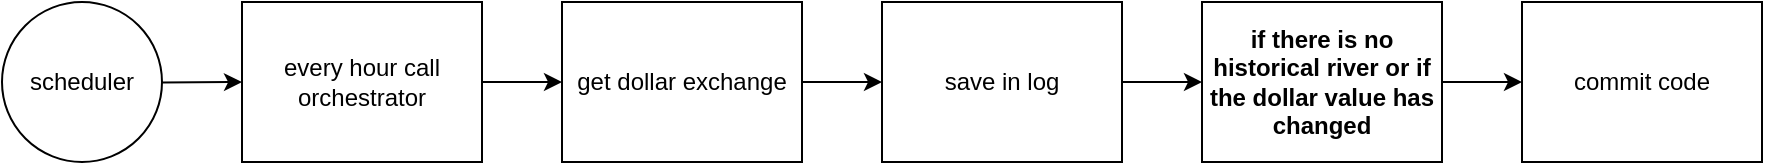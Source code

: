 <mxfile>
    <diagram id="pJ7AslxUMhJav-4r-jgv" name="Página-1">
        <mxGraphModel dx="1429" dy="787" grid="1" gridSize="10" guides="1" tooltips="1" connect="1" arrows="1" fold="1" page="0" pageScale="1" pageWidth="827" pageHeight="1169" math="0" shadow="0">
            <root>
                <mxCell id="0"/>
                <mxCell id="1" parent="0"/>
                <mxCell id="10" value="" style="edgeStyle=none;html=1;" edge="1" parent="1" source="3" target="6">
                    <mxGeometry relative="1" as="geometry"/>
                </mxCell>
                <mxCell id="3" value="scheduler" style="ellipse;whiteSpace=wrap;html=1;aspect=fixed;" vertex="1" parent="1">
                    <mxGeometry x="120" y="240" width="80" height="80" as="geometry"/>
                </mxCell>
                <mxCell id="12" value="" style="edgeStyle=none;html=1;" edge="1" parent="1" source="5" target="7">
                    <mxGeometry relative="1" as="geometry"/>
                </mxCell>
                <mxCell id="5" value="get dollar exchange" style="rounded=0;whiteSpace=wrap;html=1;" vertex="1" parent="1">
                    <mxGeometry x="400" y="240" width="120" height="80" as="geometry"/>
                </mxCell>
                <mxCell id="11" value="" style="edgeStyle=none;html=1;" edge="1" parent="1" source="6" target="5">
                    <mxGeometry relative="1" as="geometry"/>
                </mxCell>
                <mxCell id="6" value="every hour call orchestrator" style="rounded=0;whiteSpace=wrap;html=1;" vertex="1" parent="1">
                    <mxGeometry x="240" y="240" width="120" height="80" as="geometry"/>
                </mxCell>
                <mxCell id="13" value="" style="edgeStyle=none;html=1;" edge="1" parent="1" source="7" target="8">
                    <mxGeometry relative="1" as="geometry"/>
                </mxCell>
                <mxCell id="7" value="save in log" style="rounded=0;whiteSpace=wrap;html=1;" vertex="1" parent="1">
                    <mxGeometry x="560" y="240" width="120" height="80" as="geometry"/>
                </mxCell>
                <mxCell id="14" value="" style="edgeStyle=none;html=1;" edge="1" parent="1" source="8" target="9">
                    <mxGeometry relative="1" as="geometry"/>
                </mxCell>
                <mxCell id="8" value="if there is no historical river or if the dollar value has changed" style="rounded=0;whiteSpace=wrap;html=1;fontStyle=1" vertex="1" parent="1">
                    <mxGeometry x="720" y="240" width="120" height="80" as="geometry"/>
                </mxCell>
                <mxCell id="9" value="commit code" style="rounded=0;whiteSpace=wrap;html=1;" vertex="1" parent="1">
                    <mxGeometry x="880" y="240" width="120" height="80" as="geometry"/>
                </mxCell>
            </root>
        </mxGraphModel>
    </diagram>
</mxfile>